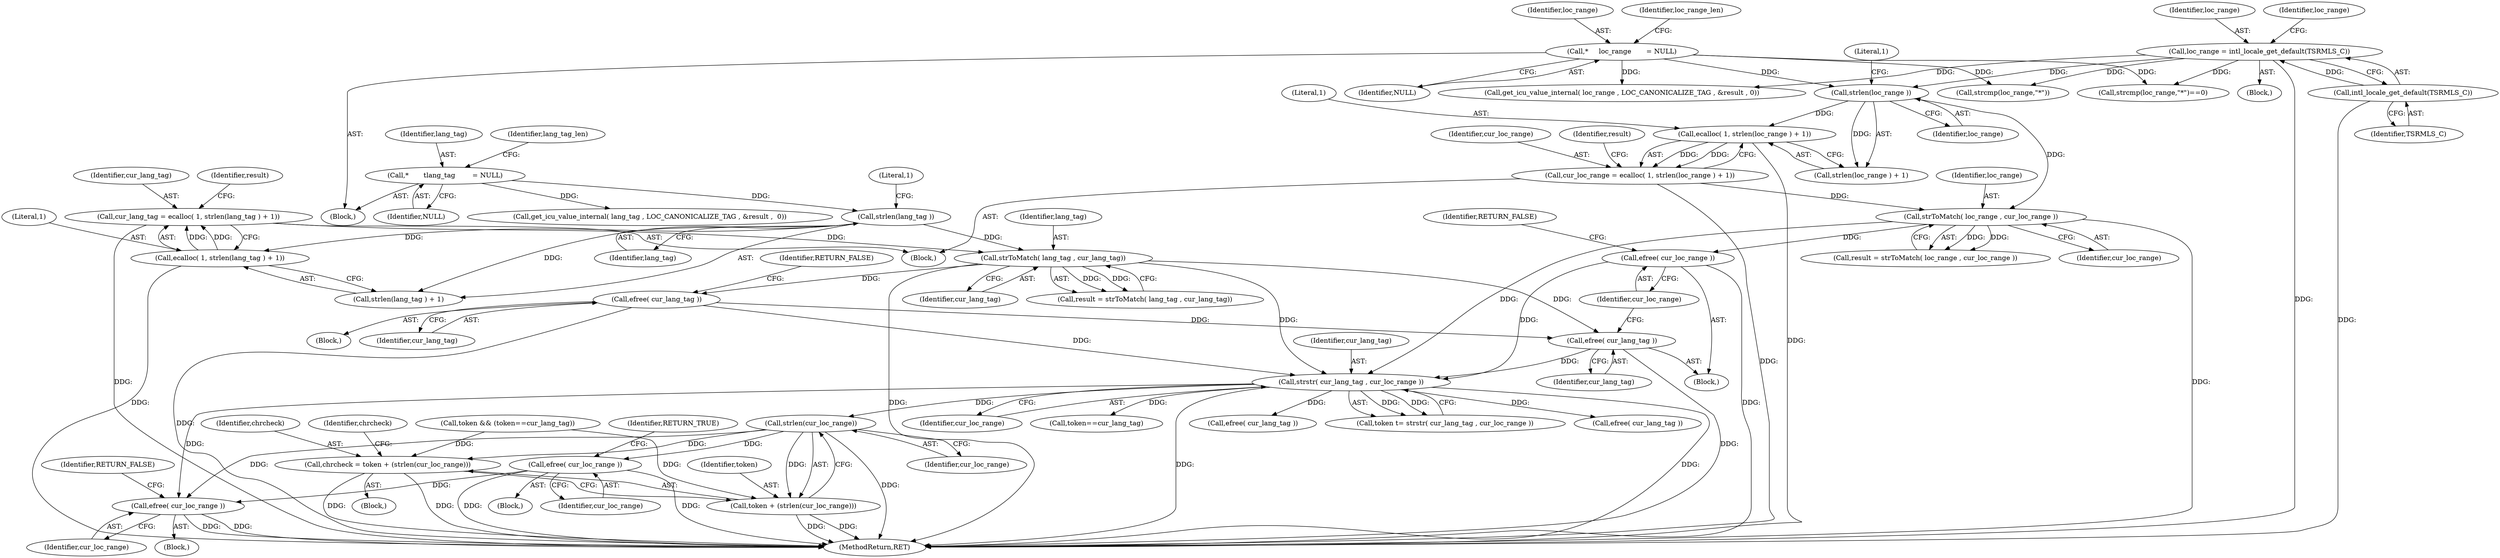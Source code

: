 digraph "0_php-src_97eff7eb57fc2320c267a949cffd622c38712484?w=1_10@API" {
"1000398" [label="(Call,strlen(cur_loc_range))"];
"1000384" [label="(Call,strstr( cur_lang_tag , cur_loc_range ))"];
"1000356" [label="(Call,efree( cur_lang_tag ))"];
"1000348" [label="(Call,strToMatch( lang_tag , cur_lang_tag))"];
"1000343" [label="(Call,strlen(lang_tag ))"];
"1000116" [label="(Call,*       \tlang_tag        = NULL)"];
"1000338" [label="(Call,cur_lang_tag = ecalloc( 1, strlen(lang_tag ) + 1))"];
"1000340" [label="(Call,ecalloc( 1, strlen(lang_tag ) + 1))"];
"1000377" [label="(Call,efree( cur_lang_tag ))"];
"1000379" [label="(Call,efree( cur_loc_range ))"];
"1000369" [label="(Call,strToMatch( loc_range , cur_loc_range ))"];
"1000364" [label="(Call,strlen(loc_range ))"];
"1000124" [label="(Call,*     loc_range       = NULL)"];
"1000174" [label="(Call,loc_range = intl_locale_get_default(TSRMLS_C))"];
"1000176" [label="(Call,intl_locale_get_default(TSRMLS_C))"];
"1000359" [label="(Call,cur_loc_range = ecalloc( 1, strlen(loc_range ) + 1))"];
"1000361" [label="(Call,ecalloc( 1, strlen(loc_range ) + 1))"];
"1000394" [label="(Call,chrcheck = token + (strlen(cur_loc_range)))"];
"1000396" [label="(Call,token + (strlen(cur_loc_range)))"];
"1000417" [label="(Call,efree( cur_loc_range ))"];
"1000428" [label="(Call,efree( cur_loc_range ))"];
"1000394" [label="(Call,chrcheck = token + (strlen(cur_loc_range)))"];
"1000174" [label="(Call,loc_range = intl_locale_get_default(TSRMLS_C))"];
"1000377" [label="(Call,efree( cur_lang_tag ))"];
"1000382" [label="(Call,token \t= strstr( cur_lang_tag , cur_loc_range ))"];
"1000338" [label="(Call,cur_lang_tag = ecalloc( 1, strlen(lang_tag ) + 1))"];
"1000397" [label="(Identifier,token)"];
"1000418" [label="(Identifier,cur_loc_range)"];
"1000419" [label="(Identifier,RETURN_TRUE)"];
"1000339" [label="(Identifier,cur_lang_tag)"];
"1000431" [label="(MethodReturn,RET)"];
"1000412" [label="(Call,efree( cur_lang_tag ))"];
"1000126" [label="(Identifier,NULL)"];
"1000369" [label="(Call,strToMatch( loc_range , cur_loc_range ))"];
"1000175" [label="(Identifier,loc_range)"];
"1000355" [label="(Block,)"];
"1000347" [label="(Identifier,result)"];
"1000384" [label="(Call,strstr( cur_lang_tag , cur_loc_range ))"];
"1000416" [label="(Block,)"];
"1000398" [label="(Call,strlen(cur_loc_range))"];
"1000346" [label="(Call,result = strToMatch( lang_tag , cur_lang_tag))"];
"1000205" [label="(Call,get_icu_value_internal( lang_tag , LOC_CANONICALIZE_TAG , &result ,  0))"];
"1000364" [label="(Call,strlen(loc_range ))"];
"1000388" [label="(Call,token && (token==cur_lang_tag))"];
"1000361" [label="(Call,ecalloc( 1, strlen(loc_range ) + 1))"];
"1000427" [label="(Block,)"];
"1000417" [label="(Call,efree( cur_loc_range ))"];
"1000342" [label="(Call,strlen(lang_tag ) + 1)"];
"1000381" [label="(Identifier,RETURN_FALSE)"];
"1000404" [label="(Identifier,chrcheck)"];
"1000379" [label="(Call,efree( cur_loc_range ))"];
"1000177" [label="(Identifier,TSRMLS_C)"];
"1000370" [label="(Identifier,loc_range)"];
"1000179" [label="(Call,strcmp(loc_range,\"*\")==0)"];
"1000118" [label="(Identifier,NULL)"];
"1000181" [label="(Identifier,loc_range)"];
"1000348" [label="(Call,strToMatch( lang_tag , cur_lang_tag))"];
"1000386" [label="(Identifier,cur_loc_range)"];
"1000340" [label="(Call,ecalloc( 1, strlen(lang_tag ) + 1))"];
"1000380" [label="(Identifier,cur_loc_range)"];
"1000363" [label="(Call,strlen(loc_range ) + 1)"];
"1000429" [label="(Identifier,cur_loc_range)"];
"1000191" [label="(Call,get_icu_value_internal( loc_range , LOC_CANONICALIZE_TAG , &result , 0))"];
"1000378" [label="(Identifier,cur_lang_tag)"];
"1000428" [label="(Call,efree( cur_loc_range ))"];
"1000116" [label="(Call,*       \tlang_tag        = NULL)"];
"1000125" [label="(Identifier,loc_range)"];
"1000121" [label="(Identifier,lang_tag_len)"];
"1000399" [label="(Identifier,cur_loc_range)"];
"1000362" [label="(Literal,1)"];
"1000390" [label="(Call,token==cur_lang_tag)"];
"1000396" [label="(Call,token + (strlen(cur_loc_range)))"];
"1000337" [label="(Block,)"];
"1000371" [label="(Identifier,cur_loc_range)"];
"1000357" [label="(Identifier,cur_lang_tag)"];
"1000385" [label="(Identifier,cur_lang_tag)"];
"1000114" [label="(Block,)"];
"1000366" [label="(Literal,1)"];
"1000173" [label="(Block,)"];
"1000393" [label="(Block,)"];
"1000358" [label="(Identifier,RETURN_FALSE)"];
"1000350" [label="(Identifier,cur_lang_tag)"];
"1000117" [label="(Identifier,lang_tag)"];
"1000176" [label="(Call,intl_locale_get_default(TSRMLS_C))"];
"1000359" [label="(Call,cur_loc_range = ecalloc( 1, strlen(loc_range ) + 1))"];
"1000343" [label="(Call,strlen(lang_tag ))"];
"1000345" [label="(Literal,1)"];
"1000376" [label="(Block,)"];
"1000129" [label="(Identifier,loc_range_len)"];
"1000344" [label="(Identifier,lang_tag)"];
"1000423" [label="(Call,efree( cur_lang_tag ))"];
"1000180" [label="(Call,strcmp(loc_range,\"*\"))"];
"1000367" [label="(Call,result = strToMatch( loc_range , cur_loc_range ))"];
"1000368" [label="(Identifier,result)"];
"1000341" [label="(Literal,1)"];
"1000365" [label="(Identifier,loc_range)"];
"1000356" [label="(Call,efree( cur_lang_tag ))"];
"1000124" [label="(Call,*     loc_range       = NULL)"];
"1000395" [label="(Identifier,chrcheck)"];
"1000349" [label="(Identifier,lang_tag)"];
"1000430" [label="(Identifier,RETURN_FALSE)"];
"1000360" [label="(Identifier,cur_loc_range)"];
"1000398" -> "1000396"  [label="AST: "];
"1000398" -> "1000399"  [label="CFG: "];
"1000399" -> "1000398"  [label="AST: "];
"1000396" -> "1000398"  [label="CFG: "];
"1000398" -> "1000431"  [label="DDG: "];
"1000398" -> "1000394"  [label="DDG: "];
"1000398" -> "1000396"  [label="DDG: "];
"1000384" -> "1000398"  [label="DDG: "];
"1000398" -> "1000417"  [label="DDG: "];
"1000398" -> "1000428"  [label="DDG: "];
"1000384" -> "1000382"  [label="AST: "];
"1000384" -> "1000386"  [label="CFG: "];
"1000385" -> "1000384"  [label="AST: "];
"1000386" -> "1000384"  [label="AST: "];
"1000382" -> "1000384"  [label="CFG: "];
"1000384" -> "1000431"  [label="DDG: "];
"1000384" -> "1000431"  [label="DDG: "];
"1000384" -> "1000382"  [label="DDG: "];
"1000384" -> "1000382"  [label="DDG: "];
"1000356" -> "1000384"  [label="DDG: "];
"1000348" -> "1000384"  [label="DDG: "];
"1000377" -> "1000384"  [label="DDG: "];
"1000379" -> "1000384"  [label="DDG: "];
"1000369" -> "1000384"  [label="DDG: "];
"1000384" -> "1000390"  [label="DDG: "];
"1000384" -> "1000412"  [label="DDG: "];
"1000384" -> "1000423"  [label="DDG: "];
"1000384" -> "1000428"  [label="DDG: "];
"1000356" -> "1000355"  [label="AST: "];
"1000356" -> "1000357"  [label="CFG: "];
"1000357" -> "1000356"  [label="AST: "];
"1000358" -> "1000356"  [label="CFG: "];
"1000356" -> "1000431"  [label="DDG: "];
"1000348" -> "1000356"  [label="DDG: "];
"1000356" -> "1000377"  [label="DDG: "];
"1000348" -> "1000346"  [label="AST: "];
"1000348" -> "1000350"  [label="CFG: "];
"1000349" -> "1000348"  [label="AST: "];
"1000350" -> "1000348"  [label="AST: "];
"1000346" -> "1000348"  [label="CFG: "];
"1000348" -> "1000431"  [label="DDG: "];
"1000348" -> "1000346"  [label="DDG: "];
"1000348" -> "1000346"  [label="DDG: "];
"1000343" -> "1000348"  [label="DDG: "];
"1000338" -> "1000348"  [label="DDG: "];
"1000348" -> "1000377"  [label="DDG: "];
"1000343" -> "1000342"  [label="AST: "];
"1000343" -> "1000344"  [label="CFG: "];
"1000344" -> "1000343"  [label="AST: "];
"1000345" -> "1000343"  [label="CFG: "];
"1000343" -> "1000340"  [label="DDG: "];
"1000343" -> "1000342"  [label="DDG: "];
"1000116" -> "1000343"  [label="DDG: "];
"1000116" -> "1000114"  [label="AST: "];
"1000116" -> "1000118"  [label="CFG: "];
"1000117" -> "1000116"  [label="AST: "];
"1000118" -> "1000116"  [label="AST: "];
"1000121" -> "1000116"  [label="CFG: "];
"1000116" -> "1000205"  [label="DDG: "];
"1000338" -> "1000337"  [label="AST: "];
"1000338" -> "1000340"  [label="CFG: "];
"1000339" -> "1000338"  [label="AST: "];
"1000340" -> "1000338"  [label="AST: "];
"1000347" -> "1000338"  [label="CFG: "];
"1000338" -> "1000431"  [label="DDG: "];
"1000340" -> "1000338"  [label="DDG: "];
"1000340" -> "1000338"  [label="DDG: "];
"1000340" -> "1000342"  [label="CFG: "];
"1000341" -> "1000340"  [label="AST: "];
"1000342" -> "1000340"  [label="AST: "];
"1000340" -> "1000431"  [label="DDG: "];
"1000377" -> "1000376"  [label="AST: "];
"1000377" -> "1000378"  [label="CFG: "];
"1000378" -> "1000377"  [label="AST: "];
"1000380" -> "1000377"  [label="CFG: "];
"1000377" -> "1000431"  [label="DDG: "];
"1000379" -> "1000376"  [label="AST: "];
"1000379" -> "1000380"  [label="CFG: "];
"1000380" -> "1000379"  [label="AST: "];
"1000381" -> "1000379"  [label="CFG: "];
"1000379" -> "1000431"  [label="DDG: "];
"1000369" -> "1000379"  [label="DDG: "];
"1000369" -> "1000367"  [label="AST: "];
"1000369" -> "1000371"  [label="CFG: "];
"1000370" -> "1000369"  [label="AST: "];
"1000371" -> "1000369"  [label="AST: "];
"1000367" -> "1000369"  [label="CFG: "];
"1000369" -> "1000431"  [label="DDG: "];
"1000369" -> "1000367"  [label="DDG: "];
"1000369" -> "1000367"  [label="DDG: "];
"1000364" -> "1000369"  [label="DDG: "];
"1000359" -> "1000369"  [label="DDG: "];
"1000364" -> "1000363"  [label="AST: "];
"1000364" -> "1000365"  [label="CFG: "];
"1000365" -> "1000364"  [label="AST: "];
"1000366" -> "1000364"  [label="CFG: "];
"1000364" -> "1000361"  [label="DDG: "];
"1000364" -> "1000363"  [label="DDG: "];
"1000124" -> "1000364"  [label="DDG: "];
"1000174" -> "1000364"  [label="DDG: "];
"1000124" -> "1000114"  [label="AST: "];
"1000124" -> "1000126"  [label="CFG: "];
"1000125" -> "1000124"  [label="AST: "];
"1000126" -> "1000124"  [label="AST: "];
"1000129" -> "1000124"  [label="CFG: "];
"1000124" -> "1000179"  [label="DDG: "];
"1000124" -> "1000180"  [label="DDG: "];
"1000124" -> "1000191"  [label="DDG: "];
"1000174" -> "1000173"  [label="AST: "];
"1000174" -> "1000176"  [label="CFG: "];
"1000175" -> "1000174"  [label="AST: "];
"1000176" -> "1000174"  [label="AST: "];
"1000181" -> "1000174"  [label="CFG: "];
"1000174" -> "1000431"  [label="DDG: "];
"1000176" -> "1000174"  [label="DDG: "];
"1000174" -> "1000179"  [label="DDG: "];
"1000174" -> "1000180"  [label="DDG: "];
"1000174" -> "1000191"  [label="DDG: "];
"1000176" -> "1000177"  [label="CFG: "];
"1000177" -> "1000176"  [label="AST: "];
"1000176" -> "1000431"  [label="DDG: "];
"1000359" -> "1000337"  [label="AST: "];
"1000359" -> "1000361"  [label="CFG: "];
"1000360" -> "1000359"  [label="AST: "];
"1000361" -> "1000359"  [label="AST: "];
"1000368" -> "1000359"  [label="CFG: "];
"1000359" -> "1000431"  [label="DDG: "];
"1000361" -> "1000359"  [label="DDG: "];
"1000361" -> "1000359"  [label="DDG: "];
"1000361" -> "1000363"  [label="CFG: "];
"1000362" -> "1000361"  [label="AST: "];
"1000363" -> "1000361"  [label="AST: "];
"1000361" -> "1000431"  [label="DDG: "];
"1000394" -> "1000393"  [label="AST: "];
"1000394" -> "1000396"  [label="CFG: "];
"1000395" -> "1000394"  [label="AST: "];
"1000396" -> "1000394"  [label="AST: "];
"1000404" -> "1000394"  [label="CFG: "];
"1000394" -> "1000431"  [label="DDG: "];
"1000394" -> "1000431"  [label="DDG: "];
"1000388" -> "1000394"  [label="DDG: "];
"1000397" -> "1000396"  [label="AST: "];
"1000396" -> "1000431"  [label="DDG: "];
"1000396" -> "1000431"  [label="DDG: "];
"1000388" -> "1000396"  [label="DDG: "];
"1000417" -> "1000416"  [label="AST: "];
"1000417" -> "1000418"  [label="CFG: "];
"1000418" -> "1000417"  [label="AST: "];
"1000419" -> "1000417"  [label="CFG: "];
"1000417" -> "1000431"  [label="DDG: "];
"1000417" -> "1000431"  [label="DDG: "];
"1000417" -> "1000428"  [label="DDG: "];
"1000428" -> "1000427"  [label="AST: "];
"1000428" -> "1000429"  [label="CFG: "];
"1000429" -> "1000428"  [label="AST: "];
"1000430" -> "1000428"  [label="CFG: "];
"1000428" -> "1000431"  [label="DDG: "];
"1000428" -> "1000431"  [label="DDG: "];
}
